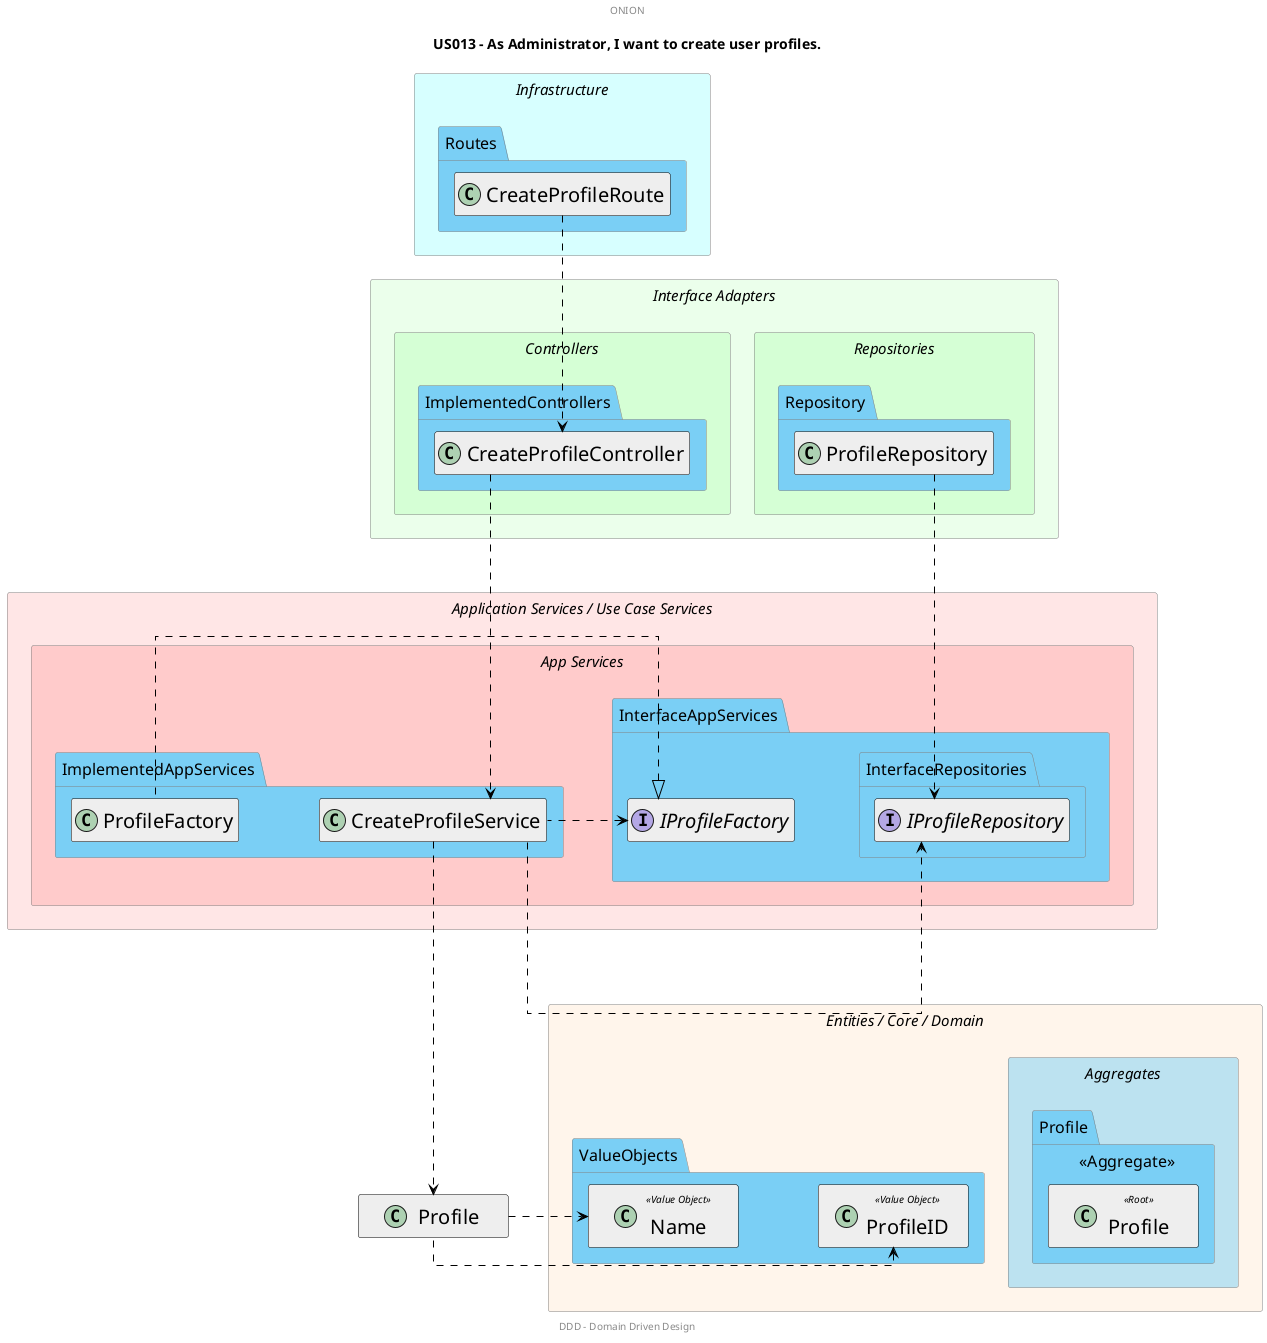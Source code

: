 @startuml
'https://plantuml.com/class-diagram

skinparam linetype ortho
hide members
'hide circle

skinparam minClassWidth 150
skinparam nodesep 80
skinparam ranksep 20

skinparam padding 3

skinparam package  {
    BackgroundColor white
    BorderColor grey
    shadowing false
    FontStyle normal
    FontSize 16
    borderThickness 0.5
    fontColor #000
}

skinparam legend {
    backgroundColor white
    borderColor white
    shadowing false
    FontStyle normal
    FontSize 12
    borderThickness 0.5
    fontColor black
    padding 0
    DesignedBorderColor white
}

skinparam class {
    stereotypeFontSize 10
    fontSize 20
    fontName Helvetica

    arrowColor black
    arrowThickness 1
    attributeIconSize 0

    borderColor black
    borderThickness 0.5
    backgroundColor #eee


}

skinparam entity {
    backgroundColor red
    borderColor black
    borderThickness 0.5

}

skinparam rectangle {
    shadowing false
    fontSize 15
    textAlignment left
    fontStyle italic
    stereotypeFontSize 10
    borderThickness 0.5

}

'TITLE ON TOP
title US013 - As Administrator, I want to create user profiles.

center header ONION
center footer DDD - Domain Driven Design

' Infrastucture ----------------------------------------------------------------

rectangle Infrastructure #80FFFF50  {
    package Routes #7acff5 {
        class CreateProfileRoute
    }
}

' Interface Adapters ----------------------------------------------------------------
rectangle "Interface Adapters" #C0FFC050  {
      rectangle "Controllers" #C0FFC080  {
          package "ImplementedControllers" #7acff5  {
        class CreateProfileController
          }
}
rectangle "Repositories" #C0FFC080  {
          package "Repository" #7acff5  {
        class ProfileRepository
          }
      }
}
' Application services ---------------------------------------------------------
rectangle "Application Services / Use Case Services" #FFAFAF50  {
rectangle "App Services" #FFAFAF80  {
                    package "InterfaceAppServices" #7acff5  {
                              package "InterfaceRepositories" #7acff5  {
                                interface IProfileRepository
                              }
                              interface IProfileFactory
                            }
                             package "ImplementedAppServices" #7acff5  {
                     class CreateProfileService
                     class ProfileFactory
                   }



      }
}
' Entities ---------------------------------------------------------------------

rectangle "Entities / Core / Domain" #FFE0C050  {
    rectangle "Aggregates" #7acff580  {
        package "Profile" <<Aggregate>> #7acff5  {
            class Profile <<Root>>
        }
    }

    package "ValueObjects" #7acff5 {

        class ProfileID <<Value Object>>
        class Name <<Value Object>>
    }
}


CreateProfileRoute ..> CreateProfileController

CreateProfileController ....down> CreateProfileService

CreateProfileService .....> Profile

CreateProfileService ..left> IProfileFactory

IProfileFactory <|.. ProfileFactory

CreateProfileService ..> IProfileRepository

ProfileRepository ..> IProfileRepository

Profile ..down> Name
Profile ......left> ProfileID


'CreateProfileController .down...> AppServiceProfile
'
'ProfileFactory ..|> IProfileFactory
'AppServiceProfile .left.> IProfileFactory
'
'
'AppServiceProfile ....> Profile
'
'
'
'AppServiceProfile .right..> RepoProfile
'



@enduml